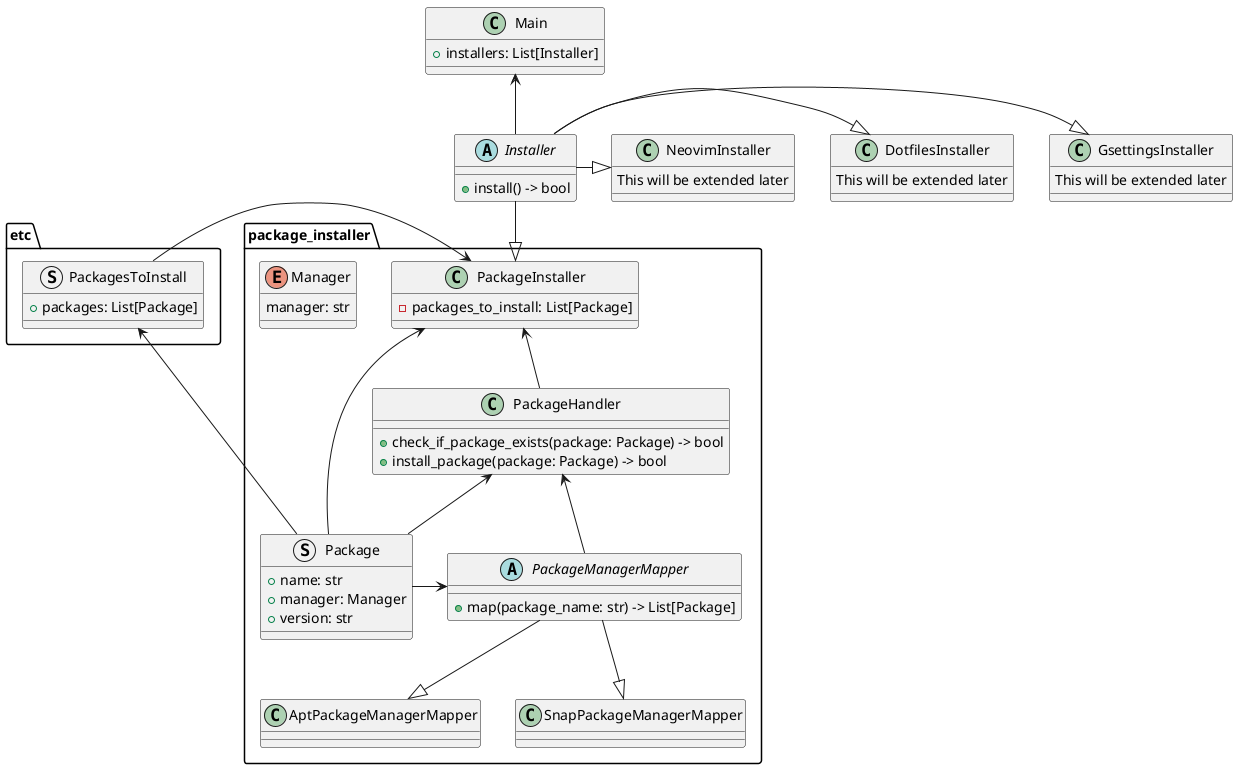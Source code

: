 @startuml dotfiles design

package package_installer {

    struct Package {
        + name: str
        + manager: Manager
        + version: str
    }
    enum Manager {
        manager: str
    }

    abstract PackageManagerMapper {
        + map(package_name: str) -> List[Package]
    }
    class AptPackageManagerMapper
    class SnapPackageManagerMapper

    class PackageHandler {
        + check_if_package_exists(package: Package) -> bool
        + install_package(package: Package) -> bool
    }
    class PackageInstaller {
        - packages_to_install: List[Package]
    }
}

class Main {
    + installers: List[Installer]
}

abstract Installer {
    + install() -> bool
}

class DotfilesInstaller {
    This will be extended later
}
class GsettingsInstaller {
    This will be extended later
}
class NeovimInstaller {
    This will be extended later
}

package etc {
    struct PackagesToInstall {
        + packages: List[Package]
    }
}

Main <-- Installer
Installer --|> PackageInstaller
Installer -|> DotfilesInstaller
Installer -|> NeovimInstaller
Installer -|> GsettingsInstaller
PackageManagerMapper --|> AptPackageManagerMapper
PackageManagerMapper --|> SnapPackageManagerMapper
PackageHandler <-- PackageManagerMapper
PackageInstaller <-- PackageHandler
PackageInstaller <- PackagesToInstall

PackageHandler <- Package
PackageManagerMapper <- Package

PackageInstaller <-- Package
PackagesToInstall <- Package
@enduml